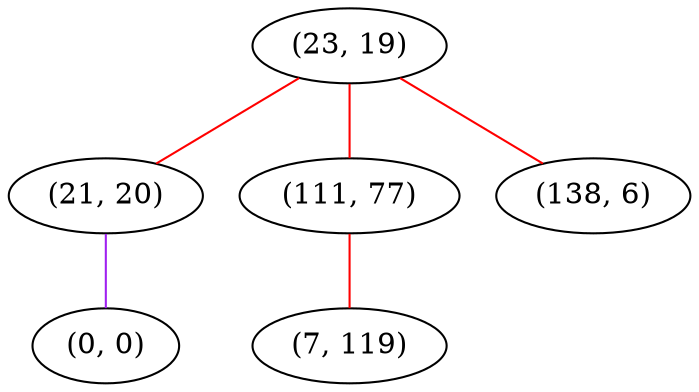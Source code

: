 graph "" {
"(23, 19)";
"(21, 20)";
"(111, 77)";
"(138, 6)";
"(0, 0)";
"(7, 119)";
"(23, 19)" -- "(138, 6)"  [color=red, key=0, weight=1];
"(23, 19)" -- "(21, 20)"  [color=red, key=0, weight=1];
"(23, 19)" -- "(111, 77)"  [color=red, key=0, weight=1];
"(21, 20)" -- "(0, 0)"  [color=purple, key=0, weight=4];
"(111, 77)" -- "(7, 119)"  [color=red, key=0, weight=1];
}
